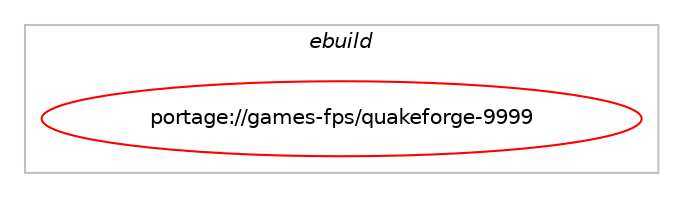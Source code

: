 digraph prolog {

# *************
# Graph options
# *************

newrank=true;
concentrate=true;
compound=true;
graph [rankdir=LR,fontname=Helvetica,fontsize=10,ranksep=1.5];#, ranksep=2.5, nodesep=0.2];
edge  [arrowhead=vee];
node  [fontname=Helvetica,fontsize=10];

# **********
# The ebuild
# **********

subgraph cluster_leftcol {
color=gray;
label=<<i>ebuild</i>>;
id [label="portage://games-fps/quakeforge-9999", color=red, width=4, href="../games-fps/quakeforge-9999.svg"];
}

# ****************
# The dependencies
# ****************

subgraph cluster_midcol {
color=gray;
label=<<i>dependencies</i>>;
subgraph cluster_compile {
fillcolor="#eeeeee";
style=filled;
label=<<i>compile</i>>;
# *** BEGIN UNKNOWN DEPENDENCY TYPE (TODO) ***
# id -> equal(use_conditional_group(positive,client,portage://games-fps/quakeforge-9999,[package_dependency(portage://games-fps/quakeforge-9999,install,no,media-libs,libsamplerate,none,[,,],[],[]),package_dependency(portage://games-fps/quakeforge-9999,install,no,net-misc,curl,none,[,,],[],[]),package_dependency(portage://games-fps/quakeforge-9999,install,no,virtual,opengl,none,[,,],[],[]),package_dependency(portage://games-fps/quakeforge-9999,install,no,x11-libs,libX11,none,[,,],[],[]),package_dependency(portage://games-fps/quakeforge-9999,install,no,x11-libs,libXext,none,[,,],[],[]),package_dependency(portage://games-fps/quakeforge-9999,install,no,x11-libs,libXfixes,none,[,,],[],[]),package_dependency(portage://games-fps/quakeforge-9999,install,no,x11-libs,libXi,none,[,,],[],[]),package_dependency(portage://games-fps/quakeforge-9999,install,no,x11-libs,libXxf86vm,none,[,,],[],[]),use_conditional_group(positive,alsa,portage://games-fps/quakeforge-9999,[package_dependency(portage://games-fps/quakeforge-9999,install,no,media-libs,alsa-lib,none,[,,],[],[])]),use_conditional_group(positive,flac,portage://games-fps/quakeforge-9999,[package_dependency(portage://games-fps/quakeforge-9999,install,no,media-libs,flac,none,[,,],any_same_slot,[])]),use_conditional_group(positive,jack,portage://games-fps/quakeforge-9999,[package_dependency(portage://games-fps/quakeforge-9999,install,no,virtual,jack,none,[,,],[],[])]),use_conditional_group(positive,sdl,portage://games-fps/quakeforge-9999,[package_dependency(portage://games-fps/quakeforge-9999,install,no,media-libs,libsdl,none,[,,],[],[use(enable(sound),none)])]),use_conditional_group(positive,vorbis,portage://games-fps/quakeforge-9999,[package_dependency(portage://games-fps/quakeforge-9999,install,no,media-libs,libvorbis,none,[,,],[],[])]),use_conditional_group(positive,vulkan,portage://games-fps/quakeforge-9999,[package_dependency(portage://games-fps/quakeforge-9999,install,no,media-libs,vulkan-loader,none,[,,],[],[])]),use_conditional_group(positive,wildmidi,portage://games-fps/quakeforge-9999,[package_dependency(portage://games-fps/quakeforge-9999,install,no,media-sound,wildmidi,none,[,,],[],[])])]))
# *** END UNKNOWN DEPENDENCY TYPE (TODO) ***

# *** BEGIN UNKNOWN DEPENDENCY TYPE (TODO) ***
# id -> equal(use_conditional_group(positive,client,portage://games-fps/quakeforge-9999,[package_dependency(portage://games-fps/quakeforge-9999,install,no,x11-base,xorg-proto,none,[,,],[],[]),use_conditional_group(positive,vulkan,portage://games-fps/quakeforge-9999,[package_dependency(portage://games-fps/quakeforge-9999,install,no,dev-util,vulkan-headers,none,[,,],[],[])])]))
# *** END UNKNOWN DEPENDENCY TYPE (TODO) ***

# *** BEGIN UNKNOWN DEPENDENCY TYPE (TODO) ***
# id -> equal(use_conditional_group(positive,ncurses,portage://games-fps/quakeforge-9999,[package_dependency(portage://games-fps/quakeforge-9999,install,no,sys-libs,ncurses,none,[,,],any_same_slot,[])]))
# *** END UNKNOWN DEPENDENCY TYPE (TODO) ***

# *** BEGIN UNKNOWN DEPENDENCY TYPE (TODO) ***
# id -> equal(use_conditional_group(positive,png,portage://games-fps/quakeforge-9999,[package_dependency(portage://games-fps/quakeforge-9999,install,no,media-libs,libpng,none,[,,],any_same_slot,[])]))
# *** END UNKNOWN DEPENDENCY TYPE (TODO) ***

# *** BEGIN UNKNOWN DEPENDENCY TYPE (TODO) ***
# id -> equal(use_conditional_group(positive,zlib,portage://games-fps/quakeforge-9999,[package_dependency(portage://games-fps/quakeforge-9999,install,no,sys-libs,zlib,none,[,,],any_same_slot,[])]))
# *** END UNKNOWN DEPENDENCY TYPE (TODO) ***

}
subgraph cluster_compileandrun {
fillcolor="#eeeeee";
style=filled;
label=<<i>compile and run</i>>;
}
subgraph cluster_run {
fillcolor="#eeeeee";
style=filled;
label=<<i>run</i>>;
# *** BEGIN UNKNOWN DEPENDENCY TYPE (TODO) ***
# id -> equal(use_conditional_group(positive,client,portage://games-fps/quakeforge-9999,[package_dependency(portage://games-fps/quakeforge-9999,run,no,media-libs,libsamplerate,none,[,,],[],[]),package_dependency(portage://games-fps/quakeforge-9999,run,no,net-misc,curl,none,[,,],[],[]),package_dependency(portage://games-fps/quakeforge-9999,run,no,virtual,opengl,none,[,,],[],[]),package_dependency(portage://games-fps/quakeforge-9999,run,no,x11-libs,libX11,none,[,,],[],[]),package_dependency(portage://games-fps/quakeforge-9999,run,no,x11-libs,libXext,none,[,,],[],[]),package_dependency(portage://games-fps/quakeforge-9999,run,no,x11-libs,libXfixes,none,[,,],[],[]),package_dependency(portage://games-fps/quakeforge-9999,run,no,x11-libs,libXi,none,[,,],[],[]),package_dependency(portage://games-fps/quakeforge-9999,run,no,x11-libs,libXxf86vm,none,[,,],[],[]),use_conditional_group(positive,alsa,portage://games-fps/quakeforge-9999,[package_dependency(portage://games-fps/quakeforge-9999,run,no,media-libs,alsa-lib,none,[,,],[],[])]),use_conditional_group(positive,flac,portage://games-fps/quakeforge-9999,[package_dependency(portage://games-fps/quakeforge-9999,run,no,media-libs,flac,none,[,,],any_same_slot,[])]),use_conditional_group(positive,jack,portage://games-fps/quakeforge-9999,[package_dependency(portage://games-fps/quakeforge-9999,run,no,virtual,jack,none,[,,],[],[])]),use_conditional_group(positive,sdl,portage://games-fps/quakeforge-9999,[package_dependency(portage://games-fps/quakeforge-9999,run,no,media-libs,libsdl,none,[,,],[],[use(enable(sound),none)])]),use_conditional_group(positive,vorbis,portage://games-fps/quakeforge-9999,[package_dependency(portage://games-fps/quakeforge-9999,run,no,media-libs,libvorbis,none,[,,],[],[])]),use_conditional_group(positive,vulkan,portage://games-fps/quakeforge-9999,[package_dependency(portage://games-fps/quakeforge-9999,run,no,media-libs,vulkan-loader,none,[,,],[],[])]),use_conditional_group(positive,wildmidi,portage://games-fps/quakeforge-9999,[package_dependency(portage://games-fps/quakeforge-9999,run,no,media-sound,wildmidi,none,[,,],[],[])])]))
# *** END UNKNOWN DEPENDENCY TYPE (TODO) ***

# *** BEGIN UNKNOWN DEPENDENCY TYPE (TODO) ***
# id -> equal(use_conditional_group(positive,ncurses,portage://games-fps/quakeforge-9999,[package_dependency(portage://games-fps/quakeforge-9999,run,no,sys-libs,ncurses,none,[,,],any_same_slot,[])]))
# *** END UNKNOWN DEPENDENCY TYPE (TODO) ***

# *** BEGIN UNKNOWN DEPENDENCY TYPE (TODO) ***
# id -> equal(use_conditional_group(positive,png,portage://games-fps/quakeforge-9999,[package_dependency(portage://games-fps/quakeforge-9999,run,no,media-libs,libpng,none,[,,],any_same_slot,[])]))
# *** END UNKNOWN DEPENDENCY TYPE (TODO) ***

# *** BEGIN UNKNOWN DEPENDENCY TYPE (TODO) ***
# id -> equal(use_conditional_group(positive,zlib,portage://games-fps/quakeforge-9999,[package_dependency(portage://games-fps/quakeforge-9999,run,no,sys-libs,zlib,none,[,,],any_same_slot,[])]))
# *** END UNKNOWN DEPENDENCY TYPE (TODO) ***

}
}

# **************
# The candidates
# **************

subgraph cluster_choices {
rank=same;
color=gray;
label=<<i>candidates</i>>;

}

}
